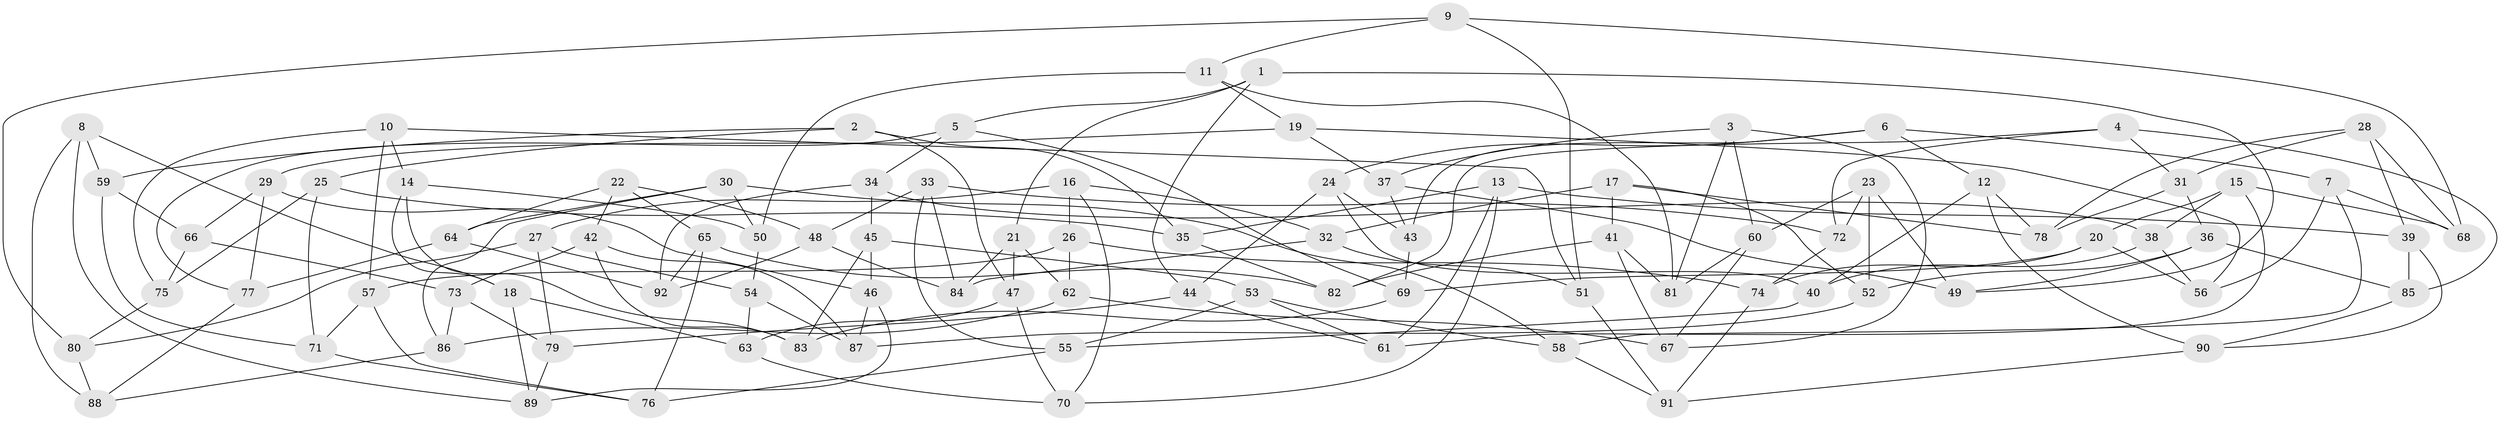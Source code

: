 // Generated by graph-tools (version 1.1) at 2025/27/03/09/25 03:27:01]
// undirected, 92 vertices, 184 edges
graph export_dot {
graph [start="1"]
  node [color=gray90,style=filled];
  1;
  2;
  3;
  4;
  5;
  6;
  7;
  8;
  9;
  10;
  11;
  12;
  13;
  14;
  15;
  16;
  17;
  18;
  19;
  20;
  21;
  22;
  23;
  24;
  25;
  26;
  27;
  28;
  29;
  30;
  31;
  32;
  33;
  34;
  35;
  36;
  37;
  38;
  39;
  40;
  41;
  42;
  43;
  44;
  45;
  46;
  47;
  48;
  49;
  50;
  51;
  52;
  53;
  54;
  55;
  56;
  57;
  58;
  59;
  60;
  61;
  62;
  63;
  64;
  65;
  66;
  67;
  68;
  69;
  70;
  71;
  72;
  73;
  74;
  75;
  76;
  77;
  78;
  79;
  80;
  81;
  82;
  83;
  84;
  85;
  86;
  87;
  88;
  89;
  90;
  91;
  92;
  1 -- 44;
  1 -- 21;
  1 -- 5;
  1 -- 49;
  2 -- 25;
  2 -- 59;
  2 -- 47;
  2 -- 35;
  3 -- 37;
  3 -- 60;
  3 -- 67;
  3 -- 81;
  4 -- 82;
  4 -- 72;
  4 -- 85;
  4 -- 31;
  5 -- 69;
  5 -- 34;
  5 -- 77;
  6 -- 12;
  6 -- 7;
  6 -- 43;
  6 -- 24;
  7 -- 56;
  7 -- 58;
  7 -- 68;
  8 -- 59;
  8 -- 88;
  8 -- 18;
  8 -- 89;
  9 -- 11;
  9 -- 68;
  9 -- 51;
  9 -- 80;
  10 -- 51;
  10 -- 14;
  10 -- 57;
  10 -- 75;
  11 -- 19;
  11 -- 50;
  11 -- 81;
  12 -- 90;
  12 -- 78;
  12 -- 40;
  13 -- 61;
  13 -- 39;
  13 -- 70;
  13 -- 35;
  14 -- 18;
  14 -- 50;
  14 -- 83;
  15 -- 20;
  15 -- 68;
  15 -- 38;
  15 -- 61;
  16 -- 27;
  16 -- 26;
  16 -- 32;
  16 -- 70;
  17 -- 78;
  17 -- 32;
  17 -- 41;
  17 -- 52;
  18 -- 89;
  18 -- 63;
  19 -- 56;
  19 -- 37;
  19 -- 29;
  20 -- 74;
  20 -- 69;
  20 -- 56;
  21 -- 62;
  21 -- 84;
  21 -- 47;
  22 -- 64;
  22 -- 65;
  22 -- 42;
  22 -- 48;
  23 -- 72;
  23 -- 60;
  23 -- 49;
  23 -- 52;
  24 -- 43;
  24 -- 44;
  24 -- 40;
  25 -- 75;
  25 -- 35;
  25 -- 71;
  26 -- 62;
  26 -- 74;
  26 -- 57;
  27 -- 79;
  27 -- 54;
  27 -- 80;
  28 -- 31;
  28 -- 39;
  28 -- 68;
  28 -- 78;
  29 -- 46;
  29 -- 66;
  29 -- 77;
  30 -- 58;
  30 -- 64;
  30 -- 50;
  30 -- 86;
  31 -- 78;
  31 -- 36;
  32 -- 51;
  32 -- 84;
  33 -- 72;
  33 -- 55;
  33 -- 48;
  33 -- 84;
  34 -- 38;
  34 -- 92;
  34 -- 45;
  35 -- 82;
  36 -- 52;
  36 -- 85;
  36 -- 49;
  37 -- 49;
  37 -- 43;
  38 -- 40;
  38 -- 56;
  39 -- 90;
  39 -- 85;
  40 -- 55;
  41 -- 81;
  41 -- 67;
  41 -- 82;
  42 -- 83;
  42 -- 73;
  42 -- 87;
  43 -- 69;
  44 -- 79;
  44 -- 61;
  45 -- 53;
  45 -- 46;
  45 -- 83;
  46 -- 89;
  46 -- 87;
  47 -- 63;
  47 -- 70;
  48 -- 92;
  48 -- 84;
  50 -- 54;
  51 -- 91;
  52 -- 87;
  53 -- 55;
  53 -- 58;
  53 -- 61;
  54 -- 87;
  54 -- 63;
  55 -- 76;
  57 -- 76;
  57 -- 71;
  58 -- 91;
  59 -- 66;
  59 -- 71;
  60 -- 81;
  60 -- 67;
  62 -- 86;
  62 -- 67;
  63 -- 70;
  64 -- 77;
  64 -- 92;
  65 -- 92;
  65 -- 76;
  65 -- 82;
  66 -- 73;
  66 -- 75;
  69 -- 83;
  71 -- 76;
  72 -- 74;
  73 -- 79;
  73 -- 86;
  74 -- 91;
  75 -- 80;
  77 -- 88;
  79 -- 89;
  80 -- 88;
  85 -- 90;
  86 -- 88;
  90 -- 91;
}
